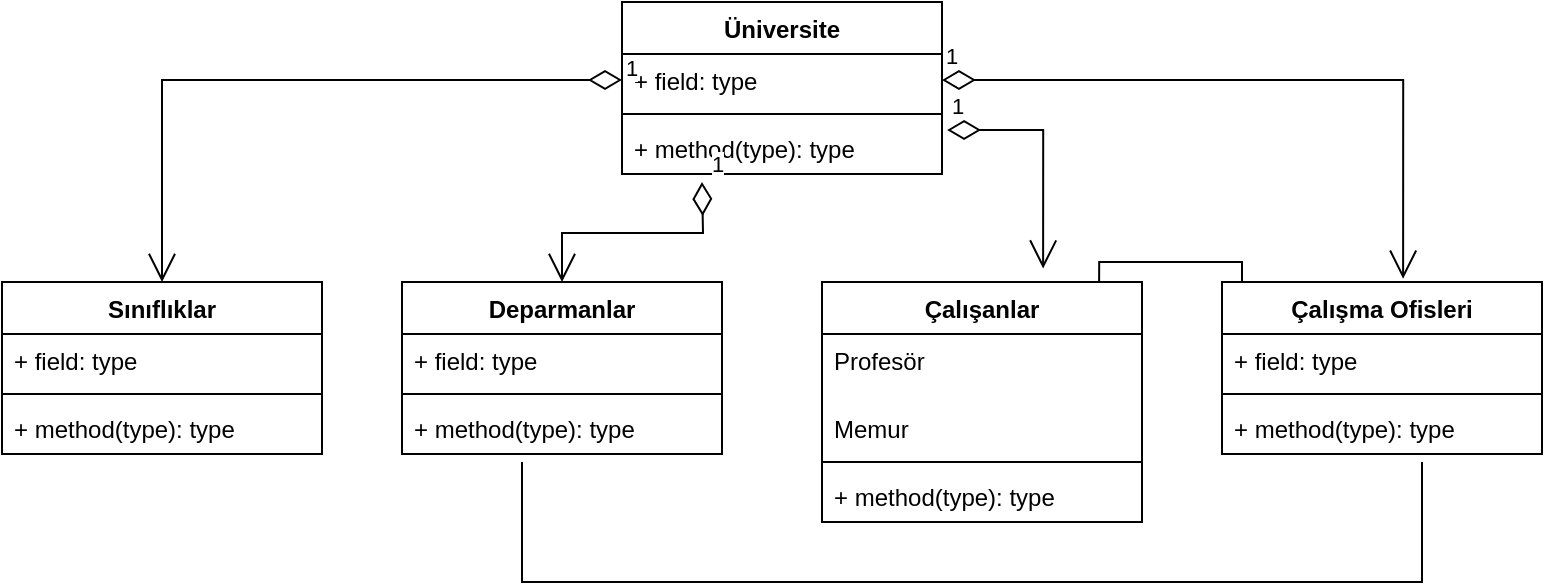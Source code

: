 <mxfile version="15.9.1" type="device"><diagram id="C5RBs43oDa-KdzZeNtuy" name="Page-1"><mxGraphModel dx="1069" dy="556" grid="1" gridSize="10" guides="1" tooltips="1" connect="1" arrows="1" fold="1" page="1" pageScale="1" pageWidth="827" pageHeight="1169" math="0" shadow="0"><root><mxCell id="WIyWlLk6GJQsqaUBKTNV-0"/><mxCell id="WIyWlLk6GJQsqaUBKTNV-1" parent="WIyWlLk6GJQsqaUBKTNV-0"/><mxCell id="B1W6Nc_tLTxKlN8uFBKt-18" value="Üniversite" style="swimlane;fontStyle=1;align=center;verticalAlign=top;childLayout=stackLayout;horizontal=1;startSize=26;horizontalStack=0;resizeParent=1;resizeParentMax=0;resizeLast=0;collapsible=1;marginBottom=0;" vertex="1" parent="WIyWlLk6GJQsqaUBKTNV-1"><mxGeometry x="330" y="30" width="160" height="86" as="geometry"/></mxCell><mxCell id="B1W6Nc_tLTxKlN8uFBKt-19" value="+ field: type" style="text;strokeColor=none;fillColor=none;align=left;verticalAlign=top;spacingLeft=4;spacingRight=4;overflow=hidden;rotatable=0;points=[[0,0.5],[1,0.5]];portConstraint=eastwest;" vertex="1" parent="B1W6Nc_tLTxKlN8uFBKt-18"><mxGeometry y="26" width="160" height="26" as="geometry"/></mxCell><mxCell id="B1W6Nc_tLTxKlN8uFBKt-20" value="" style="line;strokeWidth=1;fillColor=none;align=left;verticalAlign=middle;spacingTop=-1;spacingLeft=3;spacingRight=3;rotatable=0;labelPosition=right;points=[];portConstraint=eastwest;" vertex="1" parent="B1W6Nc_tLTxKlN8uFBKt-18"><mxGeometry y="52" width="160" height="8" as="geometry"/></mxCell><mxCell id="B1W6Nc_tLTxKlN8uFBKt-21" value="+ method(type): type" style="text;strokeColor=none;fillColor=none;align=left;verticalAlign=top;spacingLeft=4;spacingRight=4;overflow=hidden;rotatable=0;points=[[0,0.5],[1,0.5]];portConstraint=eastwest;" vertex="1" parent="B1W6Nc_tLTxKlN8uFBKt-18"><mxGeometry y="60" width="160" height="26" as="geometry"/></mxCell><mxCell id="B1W6Nc_tLTxKlN8uFBKt-22" value="Sınıflıklar" style="swimlane;fontStyle=1;align=center;verticalAlign=top;childLayout=stackLayout;horizontal=1;startSize=26;horizontalStack=0;resizeParent=1;resizeParentMax=0;resizeLast=0;collapsible=1;marginBottom=0;" vertex="1" parent="WIyWlLk6GJQsqaUBKTNV-1"><mxGeometry x="20" y="170" width="160" height="86" as="geometry"/></mxCell><mxCell id="B1W6Nc_tLTxKlN8uFBKt-23" value="+ field: type" style="text;strokeColor=none;fillColor=none;align=left;verticalAlign=top;spacingLeft=4;spacingRight=4;overflow=hidden;rotatable=0;points=[[0,0.5],[1,0.5]];portConstraint=eastwest;" vertex="1" parent="B1W6Nc_tLTxKlN8uFBKt-22"><mxGeometry y="26" width="160" height="26" as="geometry"/></mxCell><mxCell id="B1W6Nc_tLTxKlN8uFBKt-24" value="" style="line;strokeWidth=1;fillColor=none;align=left;verticalAlign=middle;spacingTop=-1;spacingLeft=3;spacingRight=3;rotatable=0;labelPosition=right;points=[];portConstraint=eastwest;" vertex="1" parent="B1W6Nc_tLTxKlN8uFBKt-22"><mxGeometry y="52" width="160" height="8" as="geometry"/></mxCell><mxCell id="B1W6Nc_tLTxKlN8uFBKt-25" value="+ method(type): type" style="text;strokeColor=none;fillColor=none;align=left;verticalAlign=top;spacingLeft=4;spacingRight=4;overflow=hidden;rotatable=0;points=[[0,0.5],[1,0.5]];portConstraint=eastwest;" vertex="1" parent="B1W6Nc_tLTxKlN8uFBKt-22"><mxGeometry y="60" width="160" height="26" as="geometry"/></mxCell><mxCell id="B1W6Nc_tLTxKlN8uFBKt-26" value="Deparmanlar" style="swimlane;fontStyle=1;align=center;verticalAlign=top;childLayout=stackLayout;horizontal=1;startSize=26;horizontalStack=0;resizeParent=1;resizeParentMax=0;resizeLast=0;collapsible=1;marginBottom=0;" vertex="1" parent="WIyWlLk6GJQsqaUBKTNV-1"><mxGeometry x="220" y="170" width="160" height="86" as="geometry"/></mxCell><mxCell id="B1W6Nc_tLTxKlN8uFBKt-27" value="+ field: type" style="text;strokeColor=none;fillColor=none;align=left;verticalAlign=top;spacingLeft=4;spacingRight=4;overflow=hidden;rotatable=0;points=[[0,0.5],[1,0.5]];portConstraint=eastwest;" vertex="1" parent="B1W6Nc_tLTxKlN8uFBKt-26"><mxGeometry y="26" width="160" height="26" as="geometry"/></mxCell><mxCell id="B1W6Nc_tLTxKlN8uFBKt-28" value="" style="line;strokeWidth=1;fillColor=none;align=left;verticalAlign=middle;spacingTop=-1;spacingLeft=3;spacingRight=3;rotatable=0;labelPosition=right;points=[];portConstraint=eastwest;" vertex="1" parent="B1W6Nc_tLTxKlN8uFBKt-26"><mxGeometry y="52" width="160" height="8" as="geometry"/></mxCell><mxCell id="B1W6Nc_tLTxKlN8uFBKt-29" value="+ method(type): type" style="text;strokeColor=none;fillColor=none;align=left;verticalAlign=top;spacingLeft=4;spacingRight=4;overflow=hidden;rotatable=0;points=[[0,0.5],[1,0.5]];portConstraint=eastwest;" vertex="1" parent="B1W6Nc_tLTxKlN8uFBKt-26"><mxGeometry y="60" width="160" height="26" as="geometry"/></mxCell><mxCell id="B1W6Nc_tLTxKlN8uFBKt-30" value="Çalışanlar" style="swimlane;fontStyle=1;align=center;verticalAlign=top;childLayout=stackLayout;horizontal=1;startSize=26;horizontalStack=0;resizeParent=1;resizeParentMax=0;resizeLast=0;collapsible=1;marginBottom=0;" vertex="1" parent="WIyWlLk6GJQsqaUBKTNV-1"><mxGeometry x="430" y="170" width="160" height="120" as="geometry"/></mxCell><mxCell id="B1W6Nc_tLTxKlN8uFBKt-31" value="Profesör" style="text;strokeColor=none;fillColor=none;align=left;verticalAlign=top;spacingLeft=4;spacingRight=4;overflow=hidden;rotatable=0;points=[[0,0.5],[1,0.5]];portConstraint=eastwest;" vertex="1" parent="B1W6Nc_tLTxKlN8uFBKt-30"><mxGeometry y="26" width="160" height="34" as="geometry"/></mxCell><mxCell id="B1W6Nc_tLTxKlN8uFBKt-53" value="Memur" style="text;strokeColor=none;fillColor=none;align=left;verticalAlign=top;spacingLeft=4;spacingRight=4;overflow=hidden;rotatable=0;points=[[0,0.5],[1,0.5]];portConstraint=eastwest;" vertex="1" parent="B1W6Nc_tLTxKlN8uFBKt-30"><mxGeometry y="60" width="160" height="26" as="geometry"/></mxCell><mxCell id="B1W6Nc_tLTxKlN8uFBKt-32" value="" style="line;strokeWidth=1;fillColor=none;align=left;verticalAlign=middle;spacingTop=-1;spacingLeft=3;spacingRight=3;rotatable=0;labelPosition=right;points=[];portConstraint=eastwest;" vertex="1" parent="B1W6Nc_tLTxKlN8uFBKt-30"><mxGeometry y="86" width="160" height="8" as="geometry"/></mxCell><mxCell id="B1W6Nc_tLTxKlN8uFBKt-33" value="+ method(type): type" style="text;strokeColor=none;fillColor=none;align=left;verticalAlign=top;spacingLeft=4;spacingRight=4;overflow=hidden;rotatable=0;points=[[0,0.5],[1,0.5]];portConstraint=eastwest;" vertex="1" parent="B1W6Nc_tLTxKlN8uFBKt-30"><mxGeometry y="94" width="160" height="26" as="geometry"/></mxCell><mxCell id="B1W6Nc_tLTxKlN8uFBKt-34" value="Çalışma Ofisleri" style="swimlane;fontStyle=1;align=center;verticalAlign=top;childLayout=stackLayout;horizontal=1;startSize=26;horizontalStack=0;resizeParent=1;resizeParentMax=0;resizeLast=0;collapsible=1;marginBottom=0;" vertex="1" parent="WIyWlLk6GJQsqaUBKTNV-1"><mxGeometry x="630" y="170" width="160" height="86" as="geometry"/></mxCell><mxCell id="B1W6Nc_tLTxKlN8uFBKt-35" value="+ field: type" style="text;strokeColor=none;fillColor=none;align=left;verticalAlign=top;spacingLeft=4;spacingRight=4;overflow=hidden;rotatable=0;points=[[0,0.5],[1,0.5]];portConstraint=eastwest;" vertex="1" parent="B1W6Nc_tLTxKlN8uFBKt-34"><mxGeometry y="26" width="160" height="26" as="geometry"/></mxCell><mxCell id="B1W6Nc_tLTxKlN8uFBKt-36" value="" style="line;strokeWidth=1;fillColor=none;align=left;verticalAlign=middle;spacingTop=-1;spacingLeft=3;spacingRight=3;rotatable=0;labelPosition=right;points=[];portConstraint=eastwest;" vertex="1" parent="B1W6Nc_tLTxKlN8uFBKt-34"><mxGeometry y="52" width="160" height="8" as="geometry"/></mxCell><mxCell id="B1W6Nc_tLTxKlN8uFBKt-37" value="+ method(type): type" style="text;strokeColor=none;fillColor=none;align=left;verticalAlign=top;spacingLeft=4;spacingRight=4;overflow=hidden;rotatable=0;points=[[0,0.5],[1,0.5]];portConstraint=eastwest;" vertex="1" parent="B1W6Nc_tLTxKlN8uFBKt-34"><mxGeometry y="60" width="160" height="26" as="geometry"/></mxCell><mxCell id="B1W6Nc_tLTxKlN8uFBKt-39" value="1" style="endArrow=open;html=1;endSize=12;startArrow=diamondThin;startSize=14;startFill=0;edgeStyle=orthogonalEdgeStyle;align=left;verticalAlign=bottom;rounded=0;exitX=0;exitY=0.5;exitDx=0;exitDy=0;entryX=0.5;entryY=0;entryDx=0;entryDy=0;" edge="1" parent="WIyWlLk6GJQsqaUBKTNV-1" source="B1W6Nc_tLTxKlN8uFBKt-19" target="B1W6Nc_tLTxKlN8uFBKt-22"><mxGeometry x="-1" y="3" relative="1" as="geometry"><mxPoint x="70" y="115" as="sourcePoint"/><mxPoint x="230" y="115" as="targetPoint"/></mxGeometry></mxCell><mxCell id="B1W6Nc_tLTxKlN8uFBKt-46" value="1" style="endArrow=open;html=1;endSize=12;startArrow=diamondThin;startSize=14;startFill=0;edgeStyle=orthogonalEdgeStyle;align=left;verticalAlign=bottom;rounded=0;entryX=0.566;entryY=-0.019;entryDx=0;entryDy=0;entryPerimeter=0;exitX=1;exitY=0.5;exitDx=0;exitDy=0;" edge="1" parent="WIyWlLk6GJQsqaUBKTNV-1" source="B1W6Nc_tLTxKlN8uFBKt-19" target="B1W6Nc_tLTxKlN8uFBKt-34"><mxGeometry x="-1" y="3" relative="1" as="geometry"><mxPoint x="650" y="110" as="sourcePoint"/><mxPoint x="810" y="110" as="targetPoint"/></mxGeometry></mxCell><mxCell id="B1W6Nc_tLTxKlN8uFBKt-47" value="1" style="endArrow=open;html=1;endSize=12;startArrow=diamondThin;startSize=14;startFill=0;edgeStyle=orthogonalEdgeStyle;align=left;verticalAlign=bottom;rounded=0;entryX=0.5;entryY=0;entryDx=0;entryDy=0;" edge="1" parent="WIyWlLk6GJQsqaUBKTNV-1" target="B1W6Nc_tLTxKlN8uFBKt-26"><mxGeometry x="-1" y="3" relative="1" as="geometry"><mxPoint x="370" y="120" as="sourcePoint"/><mxPoint x="340" y="130" as="targetPoint"/></mxGeometry></mxCell><mxCell id="B1W6Nc_tLTxKlN8uFBKt-48" value="1" style="endArrow=open;html=1;endSize=12;startArrow=diamondThin;startSize=14;startFill=0;edgeStyle=orthogonalEdgeStyle;align=left;verticalAlign=bottom;rounded=0;entryX=0.691;entryY=-0.056;entryDx=0;entryDy=0;entryPerimeter=0;exitX=1.016;exitY=0.154;exitDx=0;exitDy=0;exitPerimeter=0;" edge="1" parent="WIyWlLk6GJQsqaUBKTNV-1" source="B1W6Nc_tLTxKlN8uFBKt-21" target="B1W6Nc_tLTxKlN8uFBKt-30"><mxGeometry x="-1" y="3" relative="1" as="geometry"><mxPoint x="500" y="110" as="sourcePoint"/><mxPoint x="660" y="110" as="targetPoint"/></mxGeometry></mxCell><mxCell id="B1W6Nc_tLTxKlN8uFBKt-54" value="" style="endArrow=none;html=1;edgeStyle=orthogonalEdgeStyle;rounded=0;" edge="1" parent="WIyWlLk6GJQsqaUBKTNV-1"><mxGeometry relative="1" as="geometry"><mxPoint x="280" y="260" as="sourcePoint"/><mxPoint x="730" y="260" as="targetPoint"/><Array as="points"><mxPoint x="280" y="320"/><mxPoint x="730" y="320"/></Array></mxGeometry></mxCell><mxCell id="B1W6Nc_tLTxKlN8uFBKt-57" value="" style="endArrow=none;html=1;edgeStyle=orthogonalEdgeStyle;rounded=0;exitX=0.866;exitY=0;exitDx=0;exitDy=0;exitPerimeter=0;" edge="1" parent="WIyWlLk6GJQsqaUBKTNV-1" source="B1W6Nc_tLTxKlN8uFBKt-30"><mxGeometry relative="1" as="geometry"><mxPoint x="570" y="160" as="sourcePoint"/><mxPoint x="640" y="170" as="targetPoint"/><Array as="points"><mxPoint x="569" y="160"/><mxPoint x="640" y="160"/></Array></mxGeometry></mxCell></root></mxGraphModel></diagram></mxfile>